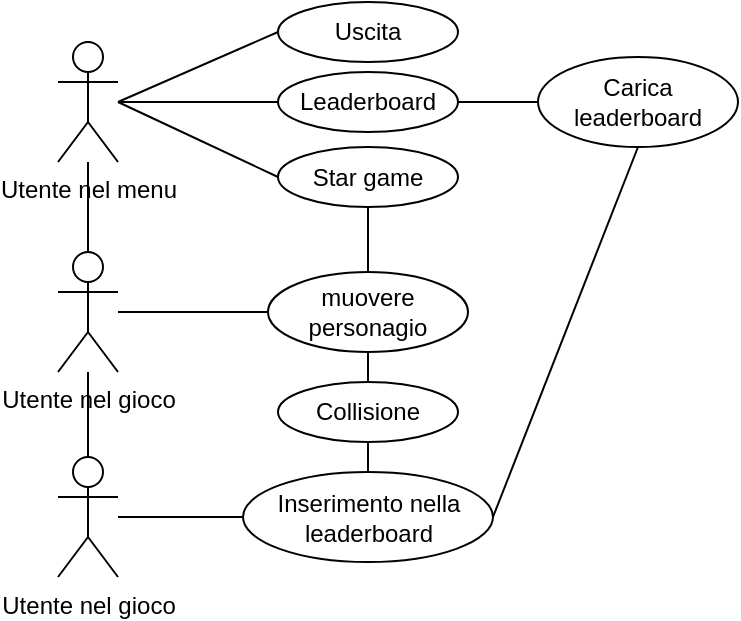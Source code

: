 <mxfile version="18.0.5" type="github">
  <diagram id="TP5vVZLdfCZCBAXsVdtp" name="Page-1">
    <mxGraphModel dx="1422" dy="819" grid="1" gridSize="10" guides="1" tooltips="1" connect="1" arrows="1" fold="1" page="1" pageScale="1" pageWidth="827" pageHeight="1169" math="0" shadow="0">
      <root>
        <mxCell id="0" />
        <mxCell id="1" parent="0" />
        <mxCell id="6Wh1PMRdPSsWSP1IhxvI-1" value="Utente nel menu" style="shape=umlActor;verticalLabelPosition=bottom;verticalAlign=top;html=1;outlineConnect=0;" parent="1" vertex="1">
          <mxGeometry x="160" y="40" width="30" height="60" as="geometry" />
        </mxCell>
        <mxCell id="6Wh1PMRdPSsWSP1IhxvI-7" value="Star game" style="ellipse;whiteSpace=wrap;html=1;" parent="1" vertex="1">
          <mxGeometry x="270" y="92.5" width="90" height="30" as="geometry" />
        </mxCell>
        <mxCell id="6Wh1PMRdPSsWSP1IhxvI-9" value="" style="endArrow=none;html=1;rounded=0;entryX=0;entryY=0.5;entryDx=0;entryDy=0;" parent="1" target="6Wh1PMRdPSsWSP1IhxvI-7" edge="1">
          <mxGeometry width="50" height="50" relative="1" as="geometry">
            <mxPoint x="190" y="70" as="sourcePoint" />
            <mxPoint x="340" y="120" as="targetPoint" />
          </mxGeometry>
        </mxCell>
        <mxCell id="6Wh1PMRdPSsWSP1IhxvI-10" value="Leaderboard" style="ellipse;whiteSpace=wrap;html=1;" parent="1" vertex="1">
          <mxGeometry x="270" y="55" width="90" height="30" as="geometry" />
        </mxCell>
        <mxCell id="6Wh1PMRdPSsWSP1IhxvI-11" value="Uscita" style="ellipse;whiteSpace=wrap;html=1;" parent="1" vertex="1">
          <mxGeometry x="270" y="20" width="90" height="30" as="geometry" />
        </mxCell>
        <mxCell id="6Wh1PMRdPSsWSP1IhxvI-12" value="" style="endArrow=none;html=1;rounded=0;entryX=0;entryY=0.5;entryDx=0;entryDy=0;" parent="1" target="6Wh1PMRdPSsWSP1IhxvI-10" edge="1">
          <mxGeometry width="50" height="50" relative="1" as="geometry">
            <mxPoint x="190" y="70" as="sourcePoint" />
            <mxPoint x="340" y="120" as="targetPoint" />
          </mxGeometry>
        </mxCell>
        <mxCell id="6Wh1PMRdPSsWSP1IhxvI-13" value="" style="endArrow=none;html=1;rounded=0;entryX=0;entryY=0.5;entryDx=0;entryDy=0;" parent="1" target="6Wh1PMRdPSsWSP1IhxvI-11" edge="1">
          <mxGeometry width="50" height="50" relative="1" as="geometry">
            <mxPoint x="190" y="70" as="sourcePoint" />
            <mxPoint x="340" y="120" as="targetPoint" />
          </mxGeometry>
        </mxCell>
        <mxCell id="6Wh1PMRdPSsWSP1IhxvI-14" value="" style="endArrow=none;html=1;rounded=0;exitX=1;exitY=0.5;exitDx=0;exitDy=0;" parent="1" source="6Wh1PMRdPSsWSP1IhxvI-10" edge="1">
          <mxGeometry width="50" height="50" relative="1" as="geometry">
            <mxPoint x="320" y="130" as="sourcePoint" />
            <mxPoint x="400" y="70" as="targetPoint" />
          </mxGeometry>
        </mxCell>
        <mxCell id="6Wh1PMRdPSsWSP1IhxvI-15" value="&lt;div&gt;Carica leaderboard&lt;/div&gt;" style="ellipse;whiteSpace=wrap;html=1;align=center;" parent="1" vertex="1">
          <mxGeometry x="400" y="47.5" width="100" height="45" as="geometry" />
        </mxCell>
        <mxCell id="6Wh1PMRdPSsWSP1IhxvI-17" value="" style="endArrow=none;html=1;rounded=0;" parent="1" source="6Wh1PMRdPSsWSP1IhxvI-18" target="6Wh1PMRdPSsWSP1IhxvI-1" edge="1">
          <mxGeometry width="50" height="50" relative="1" as="geometry">
            <mxPoint x="175" y="170" as="sourcePoint" />
            <mxPoint x="280" y="150" as="targetPoint" />
          </mxGeometry>
        </mxCell>
        <mxCell id="6Wh1PMRdPSsWSP1IhxvI-18" value="Utente nel gioco" style="shape=umlActor;verticalLabelPosition=bottom;verticalAlign=top;html=1;outlineConnect=0;" parent="1" vertex="1">
          <mxGeometry x="160" y="145" width="30" height="60" as="geometry" />
        </mxCell>
        <mxCell id="6Wh1PMRdPSsWSP1IhxvI-20" value="" style="endArrow=none;html=1;rounded=0;entryX=0.5;entryY=1;entryDx=0;entryDy=0;exitX=0.5;exitY=0;exitDx=0;exitDy=0;" parent="1" source="6Wh1PMRdPSsWSP1IhxvI-21" target="6Wh1PMRdPSsWSP1IhxvI-7" edge="1">
          <mxGeometry width="50" height="50" relative="1" as="geometry">
            <mxPoint x="315" y="160" as="sourcePoint" />
            <mxPoint x="280" y="150" as="targetPoint" />
          </mxGeometry>
        </mxCell>
        <mxCell id="6Wh1PMRdPSsWSP1IhxvI-21" value="muovere personagio" style="ellipse;whiteSpace=wrap;html=1;" parent="1" vertex="1">
          <mxGeometry x="265" y="155" width="100" height="40" as="geometry" />
        </mxCell>
        <mxCell id="6Wh1PMRdPSsWSP1IhxvI-22" value="" style="endArrow=none;html=1;rounded=0;entryX=0;entryY=0.5;entryDx=0;entryDy=0;" parent="1" source="6Wh1PMRdPSsWSP1IhxvI-18" target="6Wh1PMRdPSsWSP1IhxvI-21" edge="1">
          <mxGeometry width="50" height="50" relative="1" as="geometry">
            <mxPoint x="270" y="240" as="sourcePoint" />
            <mxPoint x="320" y="190" as="targetPoint" />
          </mxGeometry>
        </mxCell>
        <mxCell id="6Wh1PMRdPSsWSP1IhxvI-24" value="" style="endArrow=none;html=1;rounded=0;entryX=0.5;entryY=1;entryDx=0;entryDy=0;" parent="1" target="6Wh1PMRdPSsWSP1IhxvI-21" edge="1">
          <mxGeometry width="50" height="50" relative="1" as="geometry">
            <mxPoint x="315" y="240" as="sourcePoint" />
            <mxPoint x="300" y="190" as="targetPoint" />
          </mxGeometry>
        </mxCell>
        <mxCell id="6Wh1PMRdPSsWSP1IhxvI-25" value="Collisione" style="ellipse;whiteSpace=wrap;html=1;" parent="1" vertex="1">
          <mxGeometry x="270" y="210" width="90" height="30" as="geometry" />
        </mxCell>
        <mxCell id="6Wh1PMRdPSsWSP1IhxvI-26" value="Utente nel gioco" style="shape=umlActor;verticalLabelPosition=bottom;verticalAlign=top;html=1;outlineConnect=0;" parent="1" vertex="1">
          <mxGeometry x="160" y="247.5" width="30" height="60" as="geometry" />
        </mxCell>
        <mxCell id="6Wh1PMRdPSsWSP1IhxvI-27" value="" style="endArrow=none;html=1;rounded=0;exitX=0.5;exitY=0;exitDx=0;exitDy=0;exitPerimeter=0;" parent="1" source="6Wh1PMRdPSsWSP1IhxvI-26" target="6Wh1PMRdPSsWSP1IhxvI-18" edge="1">
          <mxGeometry width="50" height="50" relative="1" as="geometry">
            <mxPoint x="200" y="185" as="sourcePoint" />
            <mxPoint x="275" y="185" as="targetPoint" />
          </mxGeometry>
        </mxCell>
        <mxCell id="6Wh1PMRdPSsWSP1IhxvI-28" value="Inserimento nella leaderboard" style="ellipse;whiteSpace=wrap;html=1;" parent="1" vertex="1">
          <mxGeometry x="252.5" y="255" width="125" height="45" as="geometry" />
        </mxCell>
        <mxCell id="6Wh1PMRdPSsWSP1IhxvI-29" value="" style="endArrow=none;html=1;rounded=0;entryX=0.5;entryY=1;entryDx=0;entryDy=0;exitX=0.5;exitY=0;exitDx=0;exitDy=0;" parent="1" source="6Wh1PMRdPSsWSP1IhxvI-28" target="6Wh1PMRdPSsWSP1IhxvI-25" edge="1">
          <mxGeometry width="50" height="50" relative="1" as="geometry">
            <mxPoint x="325" y="250" as="sourcePoint" />
            <mxPoint x="325" y="205" as="targetPoint" />
          </mxGeometry>
        </mxCell>
        <mxCell id="6Wh1PMRdPSsWSP1IhxvI-30" value="" style="endArrow=none;html=1;rounded=0;exitX=0;exitY=0.5;exitDx=0;exitDy=0;" parent="1" source="6Wh1PMRdPSsWSP1IhxvI-28" target="6Wh1PMRdPSsWSP1IhxvI-26" edge="1">
          <mxGeometry width="50" height="50" relative="1" as="geometry">
            <mxPoint x="335" y="260" as="sourcePoint" />
            <mxPoint x="335" y="215" as="targetPoint" />
          </mxGeometry>
        </mxCell>
        <mxCell id="6Wh1PMRdPSsWSP1IhxvI-32" value="" style="endArrow=none;html=1;rounded=0;exitX=1;exitY=0.5;exitDx=0;exitDy=0;entryX=0.5;entryY=1;entryDx=0;entryDy=0;" parent="1" source="6Wh1PMRdPSsWSP1IhxvI-28" target="6Wh1PMRdPSsWSP1IhxvI-15" edge="1">
          <mxGeometry width="50" height="50" relative="1" as="geometry">
            <mxPoint x="300" y="250" as="sourcePoint" />
            <mxPoint x="350" y="200" as="targetPoint" />
          </mxGeometry>
        </mxCell>
      </root>
    </mxGraphModel>
  </diagram>
</mxfile>
